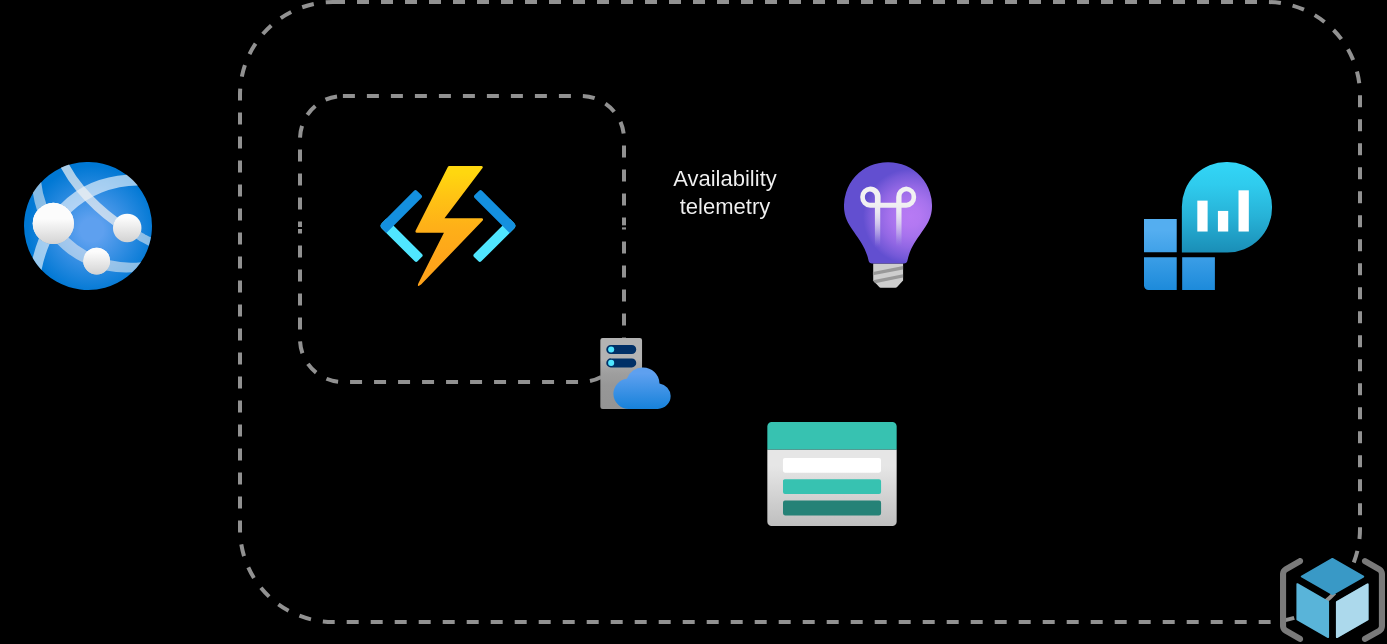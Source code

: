 <mxfile>
    <diagram id="cWX1Ei6Wa7bEQJJp7BB5" name="Page-1">
        <mxGraphModel dx="759" dy="459" grid="0" gridSize="10" guides="1" tooltips="1" connect="1" arrows="1" fold="1" page="1" pageScale="1" pageWidth="827" pageHeight="1169" background="#000000" math="0" shadow="0">
            <root>
                <mxCell id="0"/>
                <mxCell id="1" parent="0"/>
                <mxCell id="2" value="rg-playwright-availability-tester" style="fontStyle=0;verticalAlign=top;align=center;spacingTop=-2;fillColor=none;rounded=1;whiteSpace=wrap;html=1;strokeColor=#919191;strokeWidth=2;dashed=1;container=1;collapsible=0;expand=0;recursiveResize=0;labelBackgroundColor=none;" parent="1" vertex="1">
                    <mxGeometry x="167" y="41" width="560" height="310" as="geometry"/>
                </mxCell>
                <mxCell id="34" value="App service plan" style="fontStyle=0;verticalAlign=top;align=center;spacingTop=-2;fillColor=none;rounded=1;whiteSpace=wrap;html=1;strokeColor=#919191;strokeWidth=2;dashed=1;container=1;collapsible=0;expand=0;recursiveResize=0;labelBackgroundColor=none;" parent="2" vertex="1">
                    <mxGeometry x="30" y="47" width="162" height="143" as="geometry"/>
                </mxCell>
                <mxCell id="36" value="" style="aspect=fixed;html=1;points=[];align=center;image;fontSize=12;image=img/lib/azure2/app_services/App_Service_Plans.svg;rounded=1;labelBackgroundColor=none;" parent="34" vertex="1">
                    <mxGeometry x="150" y="121" width="35.5" height="35.5" as="geometry"/>
                </mxCell>
                <mxCell id="5" value="Playwright tester" style="aspect=fixed;html=1;points=[];align=center;image;fontSize=12;image=img/lib/azure2/iot/Function_Apps.svg;rounded=1;labelBackgroundColor=none;" parent="34" vertex="1">
                    <mxGeometry x="40" y="35" width="68" height="60" as="geometry"/>
                </mxCell>
                <mxCell id="13" value="Function app storage" style="edgeStyle=none;html=1;startArrow=classic;startFill=1;labelBackgroundColor=none;" parent="2" edge="1">
                    <mxGeometry x="0.245" y="-8" relative="1" as="geometry">
                        <mxPoint x="110" y="168" as="sourcePoint"/>
                        <mxPoint x="250" y="240" as="targetPoint"/>
                        <Array as="points">
                            <mxPoint x="110" y="240"/>
                        </Array>
                        <mxPoint as="offset"/>
                    </mxGeometry>
                </mxCell>
                <mxCell id="8" value="Storage Account&lt;br&gt;" style="aspect=fixed;html=1;points=[];align=center;image;fontSize=12;image=img/lib/azure2/storage/Storage_Accounts.svg;rounded=1;labelBackgroundColor=none;" parent="2" vertex="1">
                    <mxGeometry x="263.5" y="210" width="65" height="52" as="geometry"/>
                </mxCell>
                <mxCell id="9" value="App Insights" style="aspect=fixed;html=1;points=[];align=center;image;fontSize=12;image=img/lib/azure2/management_governance/Application_Insights.svg;rounded=1;labelBackgroundColor=none;" parent="2" vertex="1">
                    <mxGeometry x="302" y="80" width="44" height="63" as="geometry"/>
                </mxCell>
                <mxCell id="14" value="" style="html=1;startArrow=classic;startFill=1;labelBackgroundColor=none;" parent="2" edge="1">
                    <mxGeometry relative="1" as="geometry">
                        <mxPoint x="442" y="111" as="sourcePoint"/>
                        <mxPoint x="352" y="111" as="targetPoint"/>
                        <Array as="points">
                            <mxPoint x="382" y="111"/>
                        </Array>
                    </mxGeometry>
                </mxCell>
                <mxCell id="10" value="Log Analytics Workspace" style="aspect=fixed;html=1;points=[];align=center;image;fontSize=12;image=img/lib/azure2/analytics/Log_Analytics_Workspaces.svg;rounded=1;labelBackgroundColor=none;" parent="2" vertex="1">
                    <mxGeometry x="452" y="80" width="64" height="64" as="geometry"/>
                </mxCell>
                <mxCell id="37" value="&lt;meta charset=&quot;utf-8&quot;&gt;&lt;span style=&quot;color: rgb(240, 240, 240); font-family: Helvetica; font-size: 11px; font-style: normal; font-variant-ligatures: normal; font-variant-caps: normal; font-weight: 400; letter-spacing: normal; orphans: 2; text-align: center; text-indent: 0px; text-transform: none; widows: 2; word-spacing: 0px; -webkit-text-stroke-width: 0px; text-decoration-thickness: initial; text-decoration-style: initial; text-decoration-color: initial; float: none; display: inline !important;&quot;&gt;Availability&lt;/span&gt;&lt;br style=&quot;border-color: rgb(0, 0, 0); color: rgb(240, 240, 240); font-family: Helvetica; font-size: 11px; font-style: normal; font-variant-ligatures: normal; font-variant-caps: normal; font-weight: 400; letter-spacing: normal; orphans: 2; text-align: center; text-indent: 0px; text-transform: none; widows: 2; word-spacing: 0px; -webkit-text-stroke-width: 0px; text-decoration-thickness: initial; text-decoration-style: initial; text-decoration-color: initial;&quot;&gt;&lt;span style=&quot;color: rgb(240, 240, 240); font-family: Helvetica; font-size: 11px; font-style: normal; font-variant-ligatures: normal; font-variant-caps: normal; font-weight: 400; letter-spacing: normal; orphans: 2; text-align: center; text-indent: 0px; text-transform: none; widows: 2; word-spacing: 0px; -webkit-text-stroke-width: 0px; text-decoration-thickness: initial; text-decoration-style: initial; text-decoration-color: initial; float: none; display: inline !important;&quot;&gt;telemetry&lt;/span&gt;" style="html=1;startArrow=classic;startFill=1;endArrow=classic;endFill=1;labelBackgroundColor=none;" parent="2" target="9" edge="1">
                    <mxGeometry x="0.251" y="17" relative="1" as="geometry">
                        <mxPoint x="142" y="112.44" as="sourcePoint"/>
                        <mxPoint x="236.736" y="112.0" as="targetPoint"/>
                        <mxPoint as="offset"/>
                    </mxGeometry>
                </mxCell>
                <mxCell id="3" value="" style="sketch=0;aspect=fixed;html=1;points=[];align=center;image;fontSize=12;image=img/lib/mscae/ResourceGroup.svg;rounded=1;labelBackgroundColor=none;" parent="2" vertex="1">
                    <mxGeometry x="520" y="278" width="52.5" height="42" as="geometry"/>
                </mxCell>
                <mxCell id="23" style="html=1;startArrow=classic;startFill=1;endArrow=classic;endFill=1;labelBackgroundColor=none;" parent="1" edge="1">
                    <mxGeometry relative="1" as="geometry">
                        <mxPoint x="139" y="154" as="sourcePoint"/>
                        <mxPoint x="227" y="154" as="targetPoint"/>
                    </mxGeometry>
                </mxCell>
                <mxCell id="12" value="Site to be tested&lt;br&gt;" style="aspect=fixed;html=1;points=[];align=center;image;fontSize=12;image=img/lib/azure2/app_services/App_Services.svg;rounded=1;labelBackgroundColor=none;" parent="1" vertex="1">
                    <mxGeometry x="59" y="121" width="64" height="64" as="geometry"/>
                </mxCell>
            </root>
        </mxGraphModel>
    </diagram>
</mxfile>